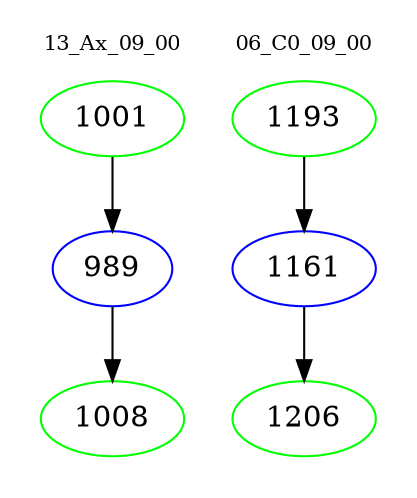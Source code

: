 digraph{
subgraph cluster_0 {
color = white
label = "13_Ax_09_00";
fontsize=10;
T0_1001 [label="1001", color="green"]
T0_1001 -> T0_989 [color="black"]
T0_989 [label="989", color="blue"]
T0_989 -> T0_1008 [color="black"]
T0_1008 [label="1008", color="green"]
}
subgraph cluster_1 {
color = white
label = "06_C0_09_00";
fontsize=10;
T1_1193 [label="1193", color="green"]
T1_1193 -> T1_1161 [color="black"]
T1_1161 [label="1161", color="blue"]
T1_1161 -> T1_1206 [color="black"]
T1_1206 [label="1206", color="green"]
}
}
